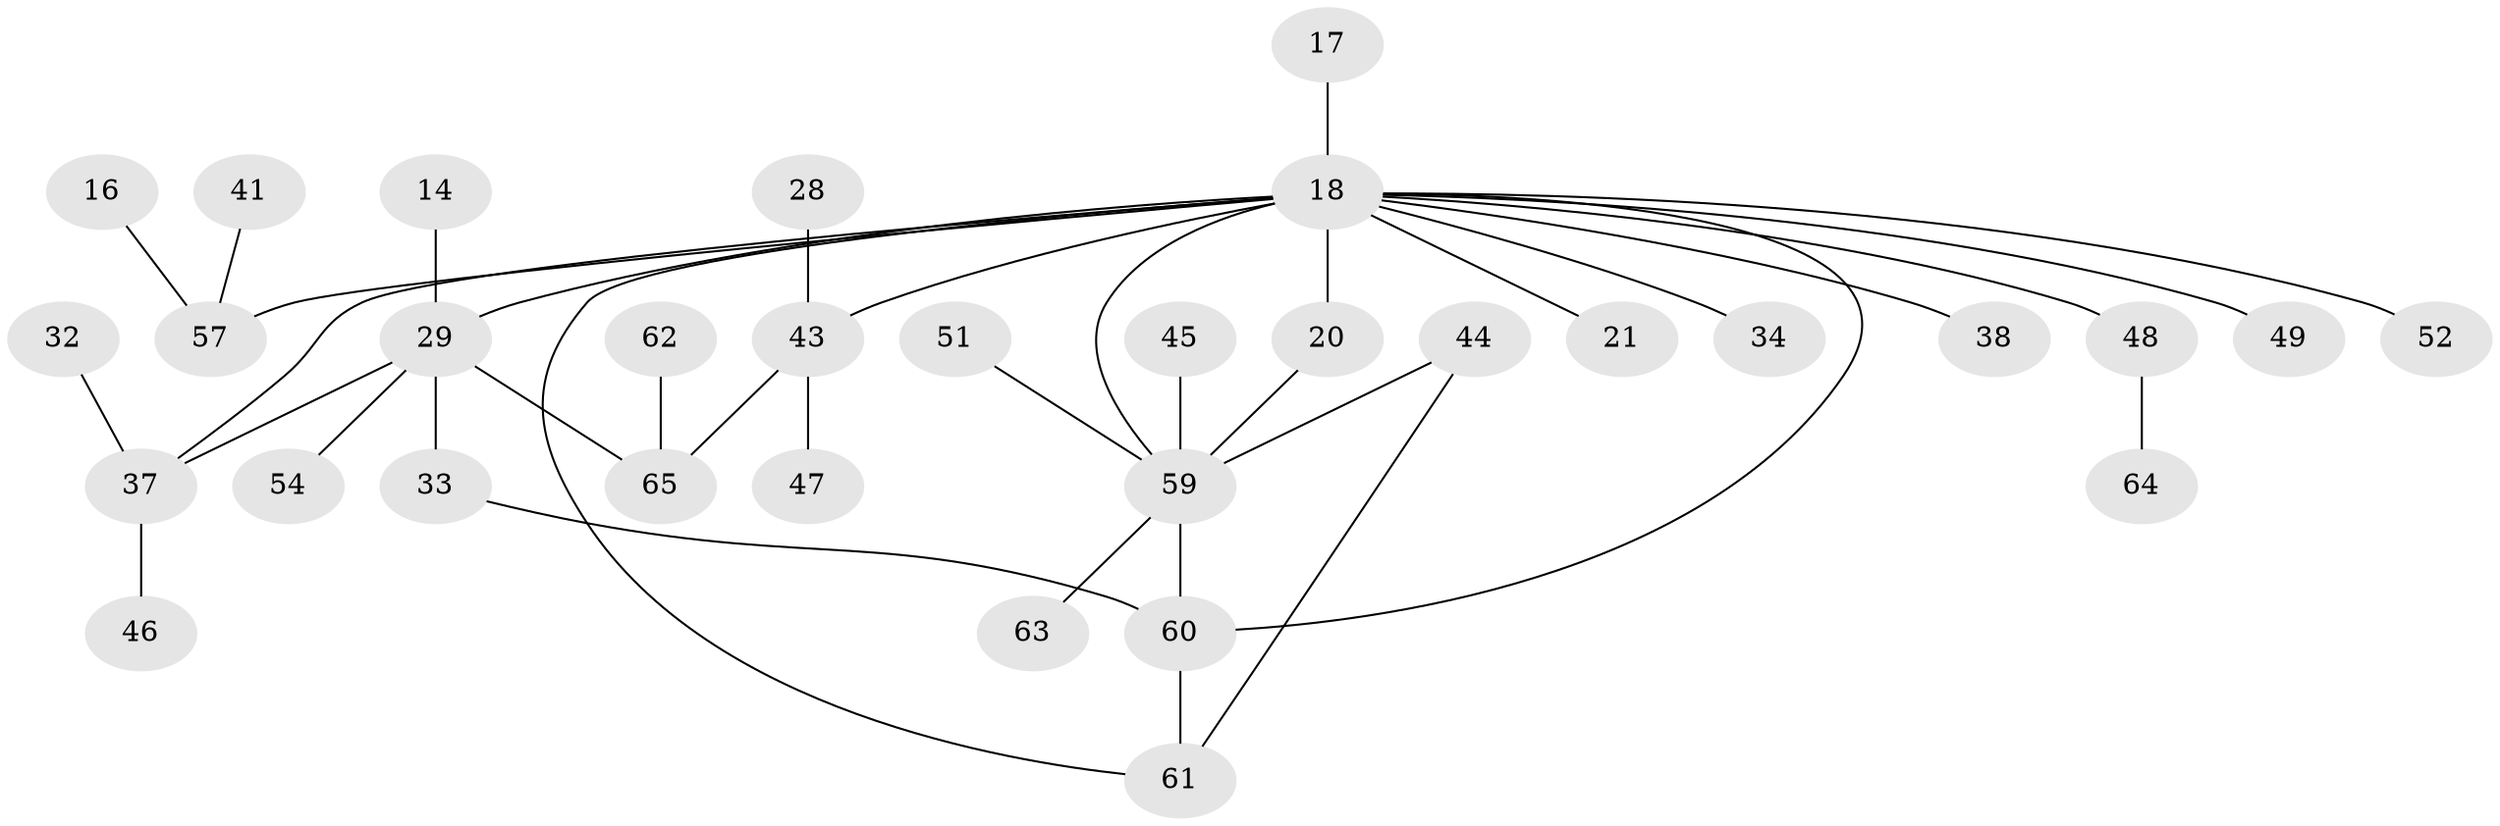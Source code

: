 // original degree distribution, {2: 0.26153846153846155, 9: 0.015384615384615385, 5: 0.07692307692307693, 4: 0.07692307692307693, 6: 0.046153846153846156, 7: 0.015384615384615385, 3: 0.15384615384615385, 1: 0.35384615384615387}
// Generated by graph-tools (version 1.1) at 2025/42/03/09/25 04:42:36]
// undirected, 32 vertices, 38 edges
graph export_dot {
graph [start="1"]
  node [color=gray90,style=filled];
  14;
  16;
  17;
  18 [super="+8+12+6"];
  20;
  21;
  28;
  29 [super="+5"];
  32;
  33;
  34;
  37 [super="+13"];
  38;
  41;
  43 [super="+23+7+19"];
  44;
  45;
  46;
  47;
  48 [super="+35+36"];
  49;
  51;
  52;
  54;
  57 [super="+10+15"];
  59 [super="+56+42"];
  60 [super="+58"];
  61 [super="+22"];
  62;
  63;
  64;
  65 [super="+50+53+55"];
  14 -- 29;
  16 -- 57;
  17 -- 18;
  18 -- 52;
  18 -- 49;
  18 -- 21;
  18 -- 20 [weight=2];
  18 -- 38;
  18 -- 29 [weight=2];
  18 -- 34;
  18 -- 37;
  18 -- 61 [weight=2];
  18 -- 60 [weight=2];
  18 -- 43 [weight=3];
  18 -- 48 [weight=3];
  18 -- 57 [weight=2];
  18 -- 59;
  20 -- 59;
  28 -- 43;
  29 -- 33;
  29 -- 37 [weight=2];
  29 -- 54;
  29 -- 65;
  32 -- 37;
  33 -- 60;
  37 -- 46;
  41 -- 57;
  43 -- 47;
  43 -- 65;
  44 -- 61;
  44 -- 59;
  45 -- 59;
  48 -- 64;
  51 -- 59;
  59 -- 60 [weight=2];
  59 -- 63;
  60 -- 61 [weight=2];
  62 -- 65;
}
